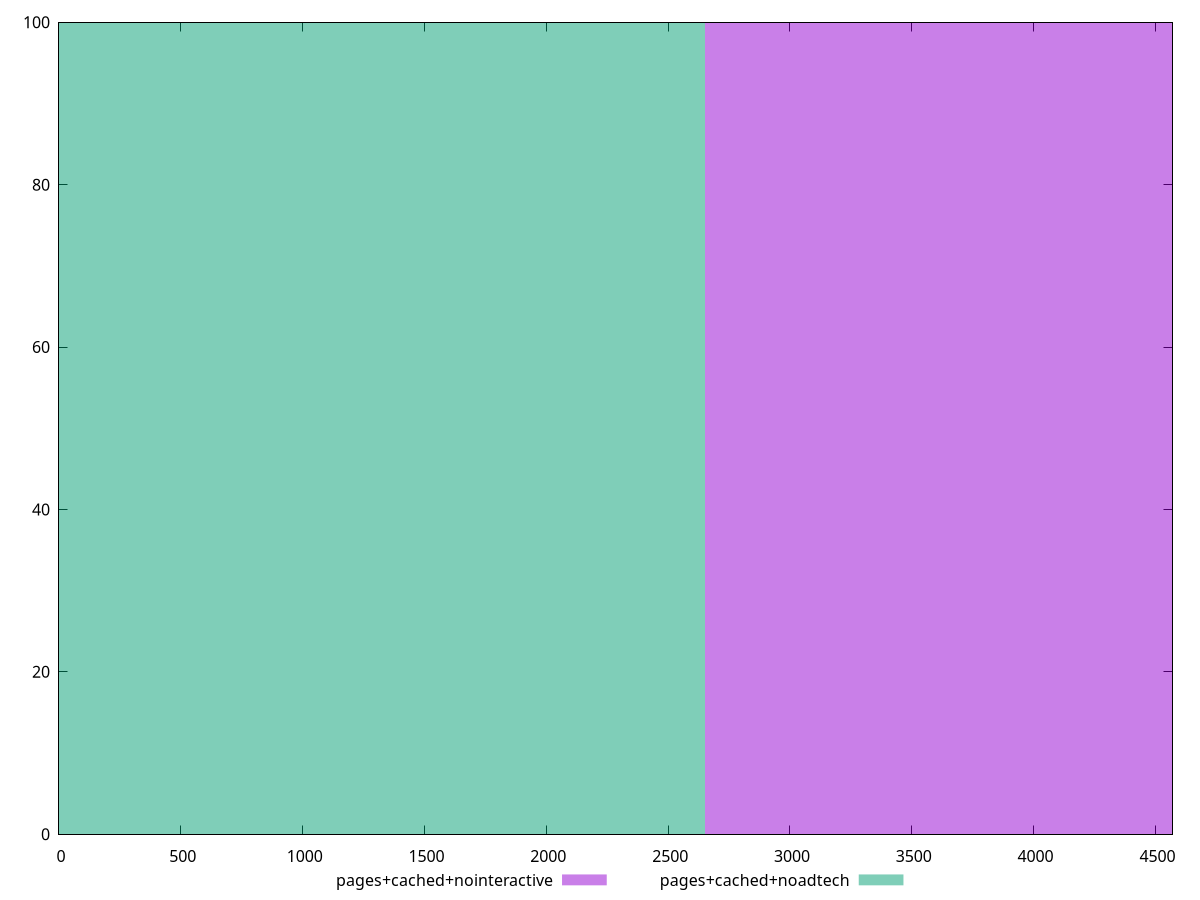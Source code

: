 reset

$pagesCachedNointeractive <<EOF
5302.580654701962 100
EOF

$pagesCachedNoadtech <<EOF
0 100
EOF

set key outside below
set boxwidth 5302.580654701962
set xrange [0:4570]
set yrange [0:100]
set style fill transparent solid 0.5 noborder
set terminal svg size 640, 500 enhanced background rgb 'white'
set output "report_00007_2020-12-11T15:55:29.892Z/unused-javascript/comparison/histogram/3_vs_4.svg"

plot $pagesCachedNointeractive title "pages+cached+nointeractive" with boxes, \
     $pagesCachedNoadtech title "pages+cached+noadtech" with boxes

reset
